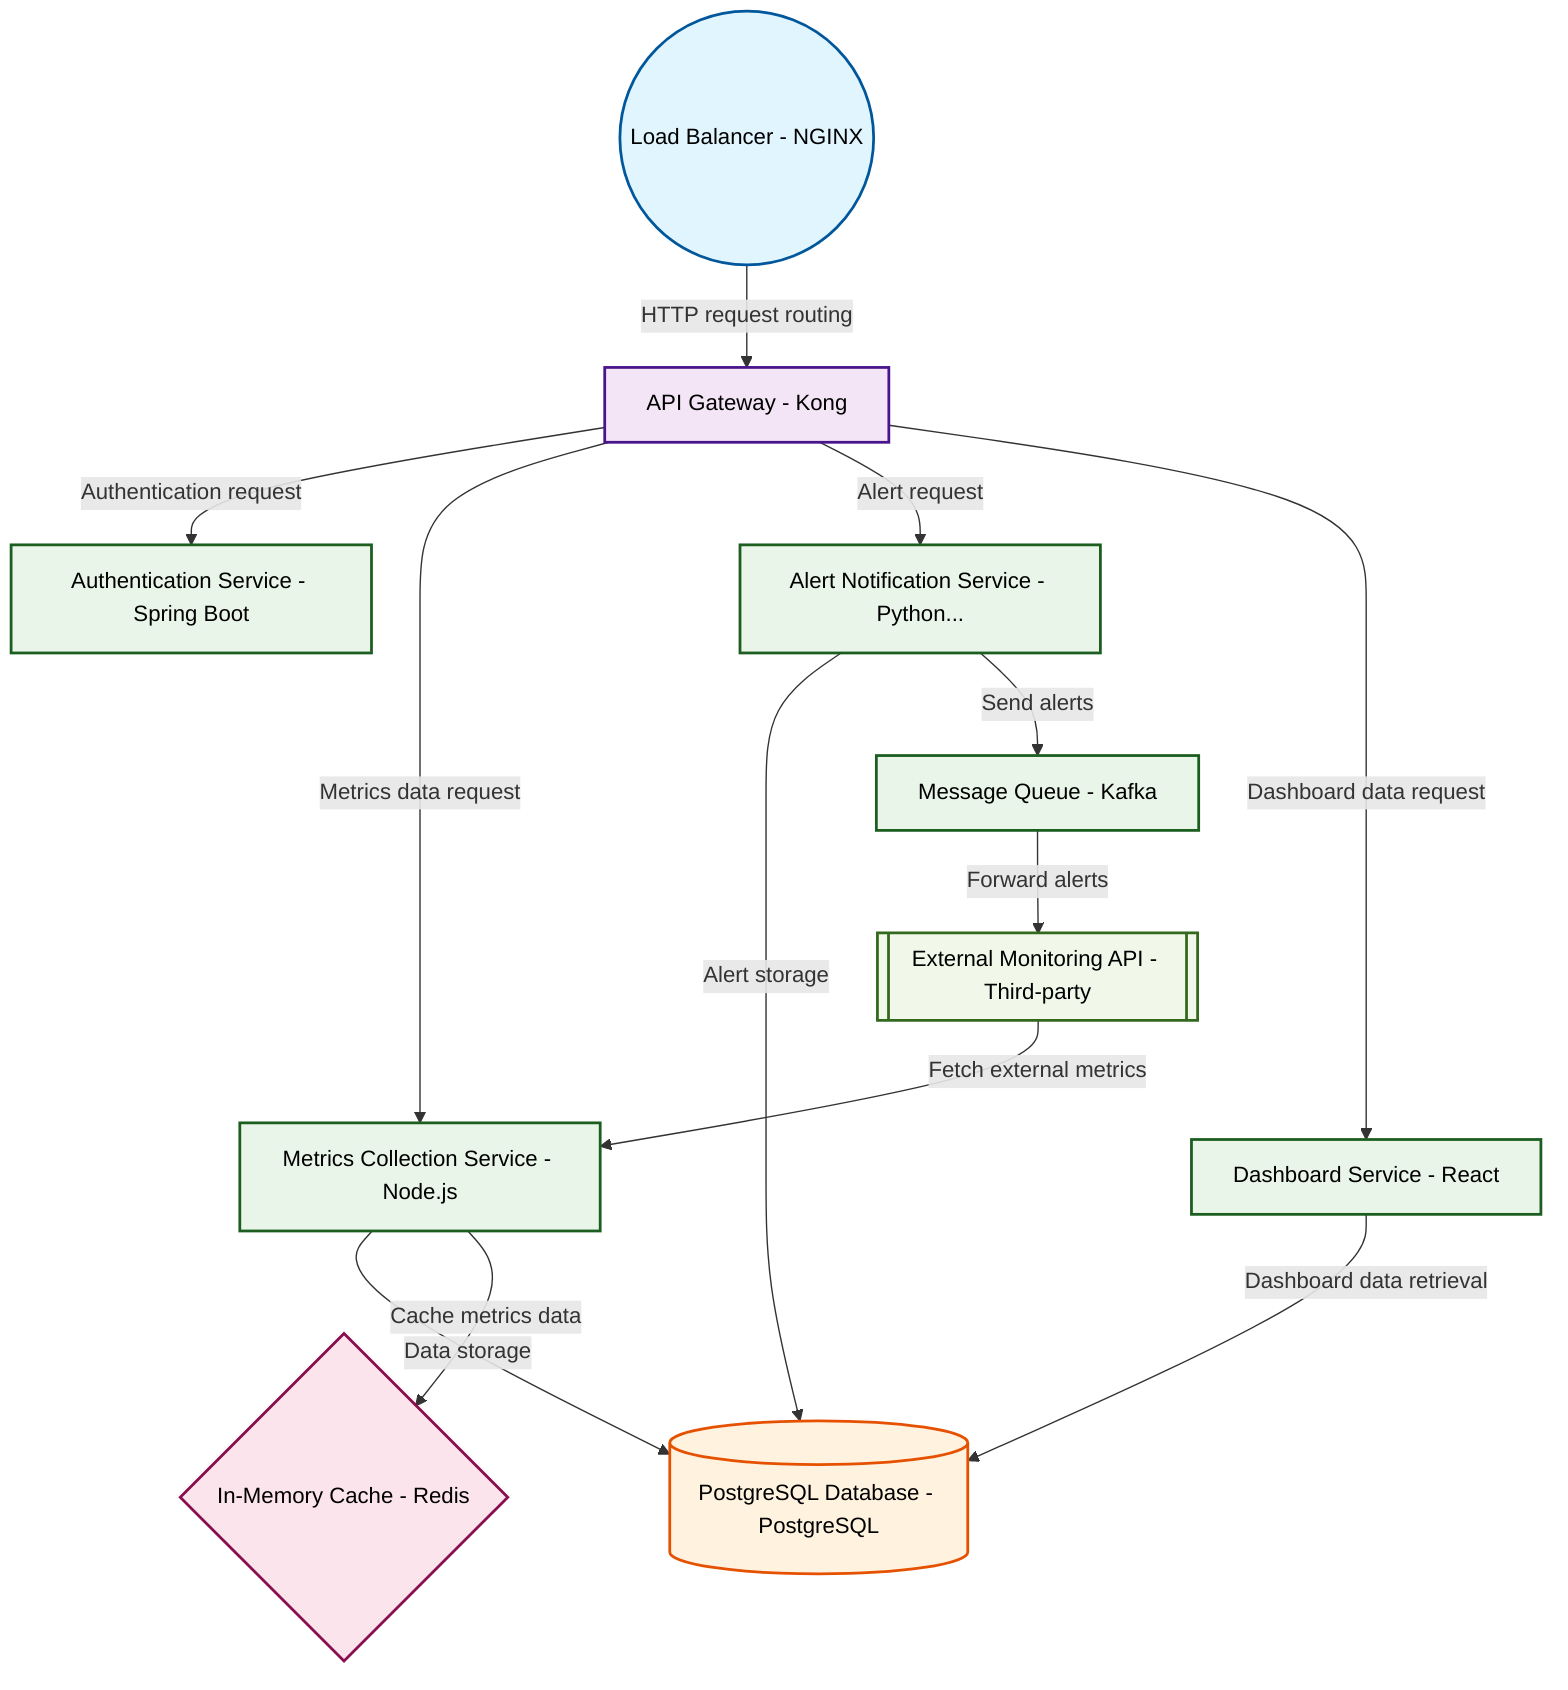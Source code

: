 graph TB

    %% Professional Software Architecture Styling
    classDef userInterface fill:#e1f5fe,stroke:#01579b,stroke-width:2px,color:#000
    classDef apiLayer fill:#f3e5f5,stroke:#4a148c,stroke-width:2px,color:#000
    classDef service fill:#e8f5e8,stroke:#1b5e20,stroke-width:2px,color:#000
    classDef database fill:#fff3e0,stroke:#e65100,stroke-width:2px,color:#000
    classDef cache fill:#fce4ec,stroke:#880e4f,stroke-width:2px,color:#000
    classDef external fill:#f1f8e9,stroke:#33691e,stroke-width:2px,color:#000

    lb1((Load Balancer - NGINX))
    api_gateway[API Gateway - Kong]
    auth_service[Authentication Service - Spring Boot]
    metrics_service[Metrics Collection Service - Node.js]
    alert_service[Alert Notification Service - Python...]
    dashboard_service[Dashboard Service - React]
    database[(PostgreSQL Database - PostgreSQL)]
    cache{In-Memory Cache - Redis}
    message_queue[Message Queue - Kafka]
    external_monitoring[[External Monitoring API - Third-party]]

    lb1 -->|HTTP request routing| api_gateway
    api_gateway -->|Authentication request| auth_service
    api_gateway -->|Metrics data request| metrics_service
    api_gateway -->|Alert request| alert_service
    api_gateway -->|Dashboard data request| dashboard_service
    metrics_service -->|Data storage| database
    alert_service -->|Alert storage| database
    dashboard_service -->|Dashboard data retrieval| database
    metrics_service -->|Cache metrics data| cache
    alert_service -->|Send alerts| message_queue
    message_queue -->|Forward alerts| external_monitoring
    external_monitoring -->|Fetch external metrics| metrics_service

    class lb1 userInterface
    class api_gateway apiLayer
    class auth_service service
    class metrics_service service
    class alert_service service
    class dashboard_service service
    class database database
    class cache cache
    class message_queue service
    class external_monitoring external
